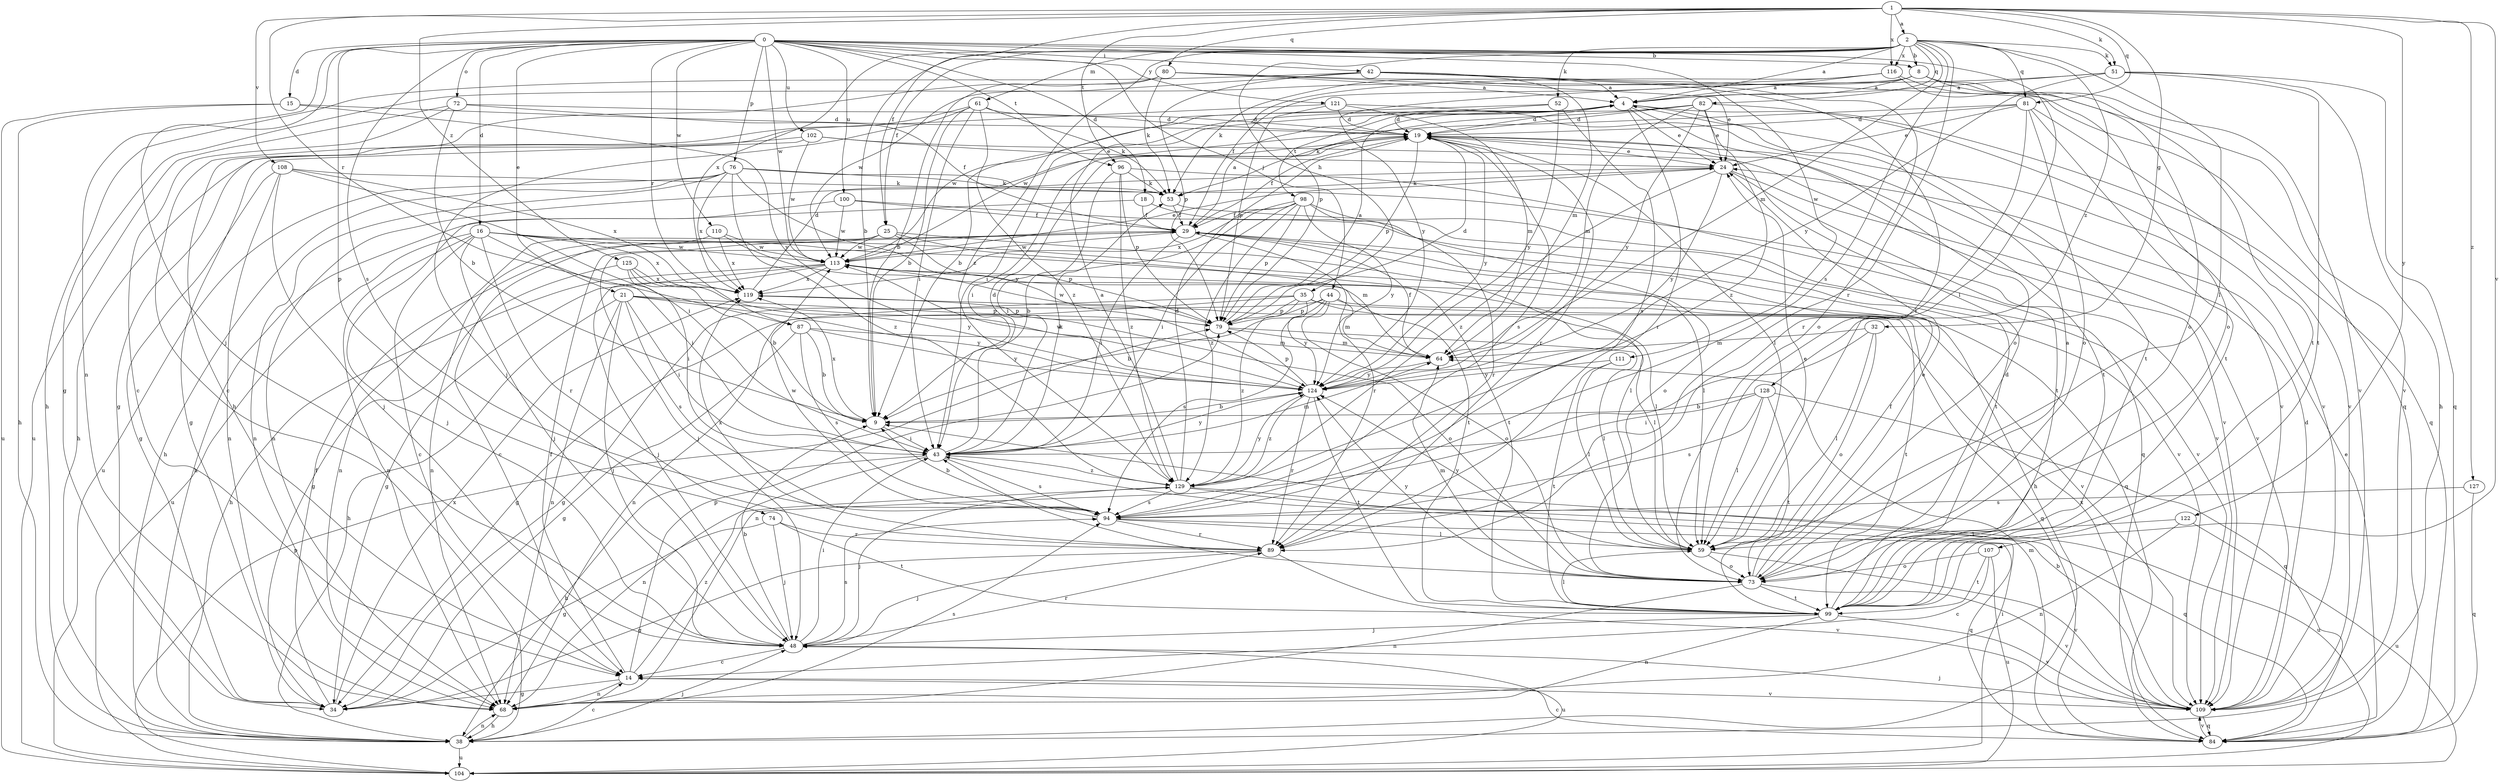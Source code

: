 strict digraph  {
0;
1;
2;
4;
8;
9;
14;
15;
16;
18;
19;
21;
24;
25;
29;
32;
34;
35;
38;
42;
43;
44;
48;
51;
52;
53;
59;
61;
64;
68;
72;
73;
74;
76;
79;
80;
81;
82;
84;
87;
89;
94;
96;
98;
99;
100;
102;
104;
107;
108;
109;
110;
111;
113;
116;
119;
121;
122;
124;
125;
127;
128;
129;
0 -> 8  [label=b];
0 -> 15  [label=d];
0 -> 16  [label=d];
0 -> 18  [label=d];
0 -> 21  [label=e];
0 -> 42  [label=i];
0 -> 44  [label=j];
0 -> 48  [label=j];
0 -> 59  [label=l];
0 -> 68  [label=n];
0 -> 72  [label=o];
0 -> 74  [label=p];
0 -> 76  [label=p];
0 -> 87  [label=r];
0 -> 94  [label=s];
0 -> 96  [label=t];
0 -> 100  [label=u];
0 -> 102  [label=u];
0 -> 110  [label=w];
0 -> 111  [label=w];
0 -> 113  [label=w];
0 -> 121  [label=y];
1 -> 2  [label=a];
1 -> 25  [label=f];
1 -> 32  [label=g];
1 -> 51  [label=k];
1 -> 80  [label=q];
1 -> 81  [label=q];
1 -> 87  [label=r];
1 -> 96  [label=t];
1 -> 107  [label=v];
1 -> 108  [label=v];
1 -> 116  [label=x];
1 -> 122  [label=y];
1 -> 125  [label=z];
1 -> 127  [label=z];
2 -> 4  [label=a];
2 -> 8  [label=b];
2 -> 9  [label=b];
2 -> 25  [label=f];
2 -> 35  [label=h];
2 -> 51  [label=k];
2 -> 52  [label=k];
2 -> 59  [label=l];
2 -> 61  [label=m];
2 -> 64  [label=m];
2 -> 81  [label=q];
2 -> 82  [label=q];
2 -> 89  [label=r];
2 -> 94  [label=s];
2 -> 116  [label=x];
2 -> 119  [label=x];
2 -> 128  [label=z];
2 -> 129  [label=z];
4 -> 19  [label=d];
4 -> 24  [label=e];
4 -> 43  [label=i];
4 -> 73  [label=o];
4 -> 84  [label=q];
4 -> 89  [label=r];
4 -> 98  [label=t];
4 -> 99  [label=t];
8 -> 4  [label=a];
8 -> 53  [label=k];
8 -> 73  [label=o];
8 -> 99  [label=t];
8 -> 109  [label=v];
8 -> 124  [label=y];
9 -> 43  [label=i];
9 -> 119  [label=x];
14 -> 29  [label=f];
14 -> 34  [label=g];
14 -> 68  [label=n];
14 -> 79  [label=p];
14 -> 109  [label=v];
14 -> 129  [label=z];
15 -> 19  [label=d];
15 -> 38  [label=h];
15 -> 104  [label=u];
15 -> 124  [label=y];
16 -> 14  [label=c];
16 -> 43  [label=i];
16 -> 48  [label=j];
16 -> 68  [label=n];
16 -> 84  [label=q];
16 -> 89  [label=r];
16 -> 99  [label=t];
16 -> 104  [label=u];
16 -> 113  [label=w];
16 -> 119  [label=x];
18 -> 29  [label=f];
18 -> 38  [label=h];
18 -> 73  [label=o];
19 -> 24  [label=e];
19 -> 29  [label=f];
19 -> 43  [label=i];
19 -> 59  [label=l];
19 -> 79  [label=p];
19 -> 89  [label=r];
19 -> 94  [label=s];
19 -> 99  [label=t];
19 -> 124  [label=y];
21 -> 38  [label=h];
21 -> 43  [label=i];
21 -> 48  [label=j];
21 -> 68  [label=n];
21 -> 73  [label=o];
21 -> 79  [label=p];
21 -> 94  [label=s];
21 -> 124  [label=y];
24 -> 53  [label=k];
24 -> 68  [label=n];
24 -> 99  [label=t];
24 -> 109  [label=v];
24 -> 124  [label=y];
24 -> 129  [label=z];
25 -> 14  [label=c];
25 -> 59  [label=l];
25 -> 64  [label=m];
25 -> 68  [label=n];
25 -> 79  [label=p];
25 -> 113  [label=w];
29 -> 4  [label=a];
29 -> 38  [label=h];
29 -> 43  [label=i];
29 -> 48  [label=j];
29 -> 59  [label=l];
29 -> 89  [label=r];
29 -> 113  [label=w];
32 -> 59  [label=l];
32 -> 64  [label=m];
32 -> 68  [label=n];
32 -> 73  [label=o];
34 -> 29  [label=f];
34 -> 119  [label=x];
35 -> 34  [label=g];
35 -> 59  [label=l];
35 -> 68  [label=n];
35 -> 79  [label=p];
35 -> 99  [label=t];
35 -> 124  [label=y];
35 -> 129  [label=z];
38 -> 14  [label=c];
38 -> 48  [label=j];
38 -> 68  [label=n];
38 -> 104  [label=u];
42 -> 4  [label=a];
42 -> 38  [label=h];
42 -> 64  [label=m];
42 -> 73  [label=o];
42 -> 79  [label=p];
42 -> 84  [label=q];
42 -> 113  [label=w];
43 -> 19  [label=d];
43 -> 38  [label=h];
43 -> 53  [label=k];
43 -> 64  [label=m];
43 -> 68  [label=n];
43 -> 94  [label=s];
43 -> 124  [label=y];
43 -> 129  [label=z];
44 -> 9  [label=b];
44 -> 34  [label=g];
44 -> 64  [label=m];
44 -> 73  [label=o];
44 -> 79  [label=p];
44 -> 84  [label=q];
44 -> 94  [label=s];
48 -> 9  [label=b];
48 -> 14  [label=c];
48 -> 43  [label=i];
48 -> 89  [label=r];
48 -> 94  [label=s];
48 -> 104  [label=u];
51 -> 4  [label=a];
51 -> 29  [label=f];
51 -> 38  [label=h];
51 -> 84  [label=q];
51 -> 99  [label=t];
51 -> 124  [label=y];
52 -> 9  [label=b];
52 -> 19  [label=d];
52 -> 94  [label=s];
52 -> 124  [label=y];
53 -> 29  [label=f];
53 -> 109  [label=v];
59 -> 24  [label=e];
59 -> 73  [label=o];
59 -> 109  [label=v];
59 -> 124  [label=y];
61 -> 9  [label=b];
61 -> 14  [label=c];
61 -> 19  [label=d];
61 -> 43  [label=i];
61 -> 48  [label=j];
61 -> 53  [label=k];
61 -> 129  [label=z];
64 -> 29  [label=f];
64 -> 124  [label=y];
68 -> 38  [label=h];
68 -> 94  [label=s];
72 -> 9  [label=b];
72 -> 14  [label=c];
72 -> 19  [label=d];
72 -> 29  [label=f];
72 -> 104  [label=u];
73 -> 4  [label=a];
73 -> 24  [label=e];
73 -> 29  [label=f];
73 -> 43  [label=i];
73 -> 64  [label=m];
73 -> 68  [label=n];
73 -> 99  [label=t];
73 -> 109  [label=v];
73 -> 124  [label=y];
74 -> 34  [label=g];
74 -> 48  [label=j];
74 -> 89  [label=r];
74 -> 99  [label=t];
76 -> 38  [label=h];
76 -> 53  [label=k];
76 -> 68  [label=n];
76 -> 104  [label=u];
76 -> 109  [label=v];
76 -> 119  [label=x];
76 -> 124  [label=y];
76 -> 129  [label=z];
79 -> 4  [label=a];
79 -> 19  [label=d];
79 -> 59  [label=l];
79 -> 64  [label=m];
79 -> 113  [label=w];
80 -> 4  [label=a];
80 -> 9  [label=b];
80 -> 24  [label=e];
80 -> 38  [label=h];
80 -> 53  [label=k];
80 -> 59  [label=l];
81 -> 19  [label=d];
81 -> 24  [label=e];
81 -> 73  [label=o];
81 -> 89  [label=r];
81 -> 99  [label=t];
81 -> 109  [label=v];
81 -> 113  [label=w];
82 -> 19  [label=d];
82 -> 24  [label=e];
82 -> 53  [label=k];
82 -> 64  [label=m];
82 -> 109  [label=v];
82 -> 113  [label=w];
82 -> 124  [label=y];
82 -> 129  [label=z];
84 -> 14  [label=c];
84 -> 24  [label=e];
84 -> 64  [label=m];
84 -> 109  [label=v];
87 -> 9  [label=b];
87 -> 34  [label=g];
87 -> 64  [label=m];
87 -> 94  [label=s];
87 -> 124  [label=y];
89 -> 34  [label=g];
89 -> 48  [label=j];
89 -> 109  [label=v];
89 -> 119  [label=x];
94 -> 9  [label=b];
94 -> 59  [label=l];
94 -> 84  [label=q];
94 -> 89  [label=r];
94 -> 113  [label=w];
96 -> 43  [label=i];
96 -> 53  [label=k];
96 -> 79  [label=p];
96 -> 84  [label=q];
96 -> 129  [label=z];
98 -> 9  [label=b];
98 -> 29  [label=f];
98 -> 43  [label=i];
98 -> 79  [label=p];
98 -> 89  [label=r];
98 -> 99  [label=t];
98 -> 119  [label=x];
98 -> 124  [label=y];
98 -> 129  [label=z];
99 -> 19  [label=d];
99 -> 48  [label=j];
99 -> 59  [label=l];
99 -> 68  [label=n];
99 -> 109  [label=v];
100 -> 29  [label=f];
100 -> 48  [label=j];
100 -> 109  [label=v];
100 -> 113  [label=w];
102 -> 24  [label=e];
102 -> 34  [label=g];
102 -> 38  [label=h];
102 -> 109  [label=v];
102 -> 113  [label=w];
104 -> 43  [label=i];
104 -> 79  [label=p];
107 -> 14  [label=c];
107 -> 73  [label=o];
107 -> 99  [label=t];
107 -> 104  [label=u];
108 -> 34  [label=g];
108 -> 43  [label=i];
108 -> 48  [label=j];
108 -> 53  [label=k];
108 -> 68  [label=n];
108 -> 119  [label=x];
109 -> 9  [label=b];
109 -> 19  [label=d];
109 -> 48  [label=j];
109 -> 84  [label=q];
109 -> 119  [label=x];
110 -> 68  [label=n];
110 -> 99  [label=t];
110 -> 113  [label=w];
110 -> 119  [label=x];
111 -> 59  [label=l];
111 -> 99  [label=t];
111 -> 124  [label=y];
113 -> 24  [label=e];
113 -> 34  [label=g];
113 -> 38  [label=h];
113 -> 48  [label=j];
113 -> 59  [label=l];
113 -> 109  [label=v];
113 -> 119  [label=x];
116 -> 4  [label=a];
116 -> 34  [label=g];
116 -> 73  [label=o];
116 -> 79  [label=p];
116 -> 109  [label=v];
119 -> 19  [label=d];
119 -> 79  [label=p];
121 -> 19  [label=d];
121 -> 34  [label=g];
121 -> 64  [label=m];
121 -> 79  [label=p];
121 -> 109  [label=v];
122 -> 59  [label=l];
122 -> 68  [label=n];
122 -> 104  [label=u];
124 -> 9  [label=b];
124 -> 79  [label=p];
124 -> 89  [label=r];
124 -> 99  [label=t];
124 -> 113  [label=w];
124 -> 129  [label=z];
125 -> 9  [label=b];
125 -> 34  [label=g];
125 -> 43  [label=i];
125 -> 119  [label=x];
125 -> 124  [label=y];
127 -> 84  [label=q];
127 -> 94  [label=s];
128 -> 9  [label=b];
128 -> 43  [label=i];
128 -> 59  [label=l];
128 -> 84  [label=q];
128 -> 94  [label=s];
128 -> 99  [label=t];
129 -> 4  [label=a];
129 -> 19  [label=d];
129 -> 48  [label=j];
129 -> 84  [label=q];
129 -> 94  [label=s];
129 -> 104  [label=u];
129 -> 124  [label=y];
}
